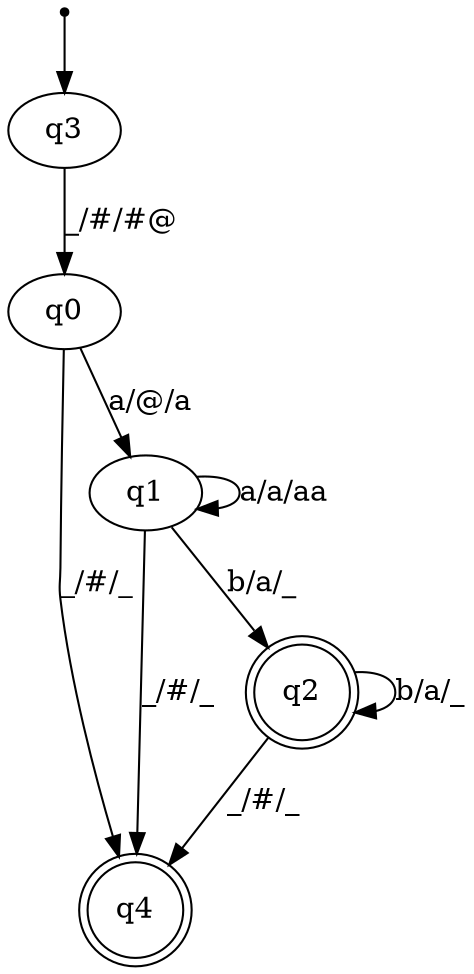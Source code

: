 digraph{
inic[shape=point];
inic->q3;
q0->q4 [label="_/#/_"];
q2->q2 [label="b/a/_"];
q1->q1 [label="a/a/aa"];
q3->q0 [label="_/#/#@"];
q0->q1 [label="a/@/a"];
q2->q4 [label="_/#/_"];
q1->q2 [label="b/a/_"];
q1->q4 [label="_/#/_"];

q2[shape=doublecircle];
q4[shape=doublecircle];
}